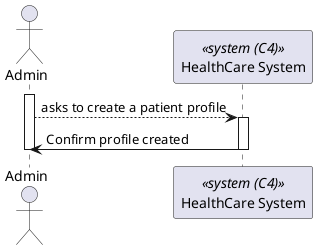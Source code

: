 @startuml PatientProfileCreation(level1)

actor Admin as "Admin"
participant SYS as "HealthCare System" <<system (C4)>>

activate Admin 

Admin --> SYS : asks to create a patient profile

activate SYS 

SYS -> Admin : Confirm profile created

deactivate SYS
deactivate Admin


@enduml